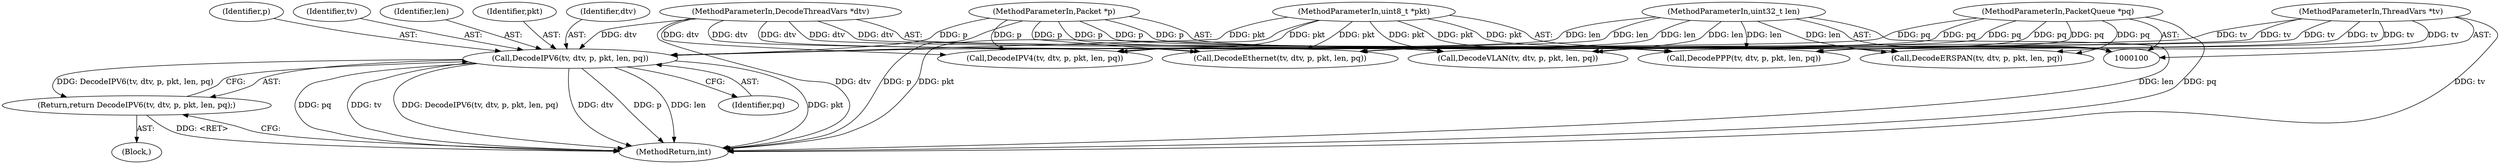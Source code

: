 digraph "0_suricata_11f3659f64a4e42e90cb3c09fcef66894205aefe_1@pointer" {
"1000133" [label="(Call,DecodeIPV6(tv, dtv, p, pkt, len, pq))"];
"1000101" [label="(MethodParameterIn,ThreadVars *tv)"];
"1000102" [label="(MethodParameterIn,DecodeThreadVars *dtv)"];
"1000103" [label="(MethodParameterIn,Packet *p)"];
"1000104" [label="(MethodParameterIn,uint8_t *pkt)"];
"1000105" [label="(MethodParameterIn,uint32_t len)"];
"1000106" [label="(MethodParameterIn,PacketQueue *pq)"];
"1000132" [label="(Return,return DecodeIPV6(tv, dtv, p, pkt, len, pq);)"];
"1000160" [label="(Call,DecodeERSPAN(tv, dtv, p, pkt, len, pq))"];
"1000138" [label="(Identifier,len)"];
"1000104" [label="(MethodParameterIn,uint8_t *pkt)"];
"1000151" [label="(Call,DecodeEthernet(tv, dtv, p, pkt, len, pq))"];
"1000114" [label="(Call,DecodePPP(tv, dtv, p, pkt, len, pq))"];
"1000132" [label="(Return,return DecodeIPV6(tv, dtv, p, pkt, len, pq);)"];
"1000106" [label="(MethodParameterIn,PacketQueue *pq)"];
"1000103" [label="(MethodParameterIn,Packet *p)"];
"1000105" [label="(MethodParameterIn,uint32_t len)"];
"1000101" [label="(MethodParameterIn,ThreadVars *tv)"];
"1000137" [label="(Identifier,pkt)"];
"1000135" [label="(Identifier,dtv)"];
"1000111" [label="(Block,)"];
"1000102" [label="(MethodParameterIn,DecodeThreadVars *dtv)"];
"1000174" [label="(MethodReturn,int)"];
"1000133" [label="(Call,DecodeIPV6(tv, dtv, p, pkt, len, pq))"];
"1000136" [label="(Identifier,p)"];
"1000142" [label="(Call,DecodeVLAN(tv, dtv, p, pkt, len, pq))"];
"1000139" [label="(Identifier,pq)"];
"1000123" [label="(Call,DecodeIPV4(tv, dtv, p, pkt, len, pq))"];
"1000134" [label="(Identifier,tv)"];
"1000133" -> "1000132"  [label="AST: "];
"1000133" -> "1000139"  [label="CFG: "];
"1000134" -> "1000133"  [label="AST: "];
"1000135" -> "1000133"  [label="AST: "];
"1000136" -> "1000133"  [label="AST: "];
"1000137" -> "1000133"  [label="AST: "];
"1000138" -> "1000133"  [label="AST: "];
"1000139" -> "1000133"  [label="AST: "];
"1000132" -> "1000133"  [label="CFG: "];
"1000133" -> "1000174"  [label="DDG: pq"];
"1000133" -> "1000174"  [label="DDG: tv"];
"1000133" -> "1000174"  [label="DDG: DecodeIPV6(tv, dtv, p, pkt, len, pq)"];
"1000133" -> "1000174"  [label="DDG: dtv"];
"1000133" -> "1000174"  [label="DDG: p"];
"1000133" -> "1000174"  [label="DDG: len"];
"1000133" -> "1000174"  [label="DDG: pkt"];
"1000133" -> "1000132"  [label="DDG: DecodeIPV6(tv, dtv, p, pkt, len, pq)"];
"1000101" -> "1000133"  [label="DDG: tv"];
"1000102" -> "1000133"  [label="DDG: dtv"];
"1000103" -> "1000133"  [label="DDG: p"];
"1000104" -> "1000133"  [label="DDG: pkt"];
"1000105" -> "1000133"  [label="DDG: len"];
"1000106" -> "1000133"  [label="DDG: pq"];
"1000101" -> "1000100"  [label="AST: "];
"1000101" -> "1000174"  [label="DDG: tv"];
"1000101" -> "1000114"  [label="DDG: tv"];
"1000101" -> "1000123"  [label="DDG: tv"];
"1000101" -> "1000142"  [label="DDG: tv"];
"1000101" -> "1000151"  [label="DDG: tv"];
"1000101" -> "1000160"  [label="DDG: tv"];
"1000102" -> "1000100"  [label="AST: "];
"1000102" -> "1000174"  [label="DDG: dtv"];
"1000102" -> "1000114"  [label="DDG: dtv"];
"1000102" -> "1000123"  [label="DDG: dtv"];
"1000102" -> "1000142"  [label="DDG: dtv"];
"1000102" -> "1000151"  [label="DDG: dtv"];
"1000102" -> "1000160"  [label="DDG: dtv"];
"1000103" -> "1000100"  [label="AST: "];
"1000103" -> "1000174"  [label="DDG: p"];
"1000103" -> "1000114"  [label="DDG: p"];
"1000103" -> "1000123"  [label="DDG: p"];
"1000103" -> "1000142"  [label="DDG: p"];
"1000103" -> "1000151"  [label="DDG: p"];
"1000103" -> "1000160"  [label="DDG: p"];
"1000104" -> "1000100"  [label="AST: "];
"1000104" -> "1000174"  [label="DDG: pkt"];
"1000104" -> "1000114"  [label="DDG: pkt"];
"1000104" -> "1000123"  [label="DDG: pkt"];
"1000104" -> "1000142"  [label="DDG: pkt"];
"1000104" -> "1000151"  [label="DDG: pkt"];
"1000104" -> "1000160"  [label="DDG: pkt"];
"1000105" -> "1000100"  [label="AST: "];
"1000105" -> "1000174"  [label="DDG: len"];
"1000105" -> "1000114"  [label="DDG: len"];
"1000105" -> "1000123"  [label="DDG: len"];
"1000105" -> "1000142"  [label="DDG: len"];
"1000105" -> "1000151"  [label="DDG: len"];
"1000105" -> "1000160"  [label="DDG: len"];
"1000106" -> "1000100"  [label="AST: "];
"1000106" -> "1000174"  [label="DDG: pq"];
"1000106" -> "1000114"  [label="DDG: pq"];
"1000106" -> "1000123"  [label="DDG: pq"];
"1000106" -> "1000142"  [label="DDG: pq"];
"1000106" -> "1000151"  [label="DDG: pq"];
"1000106" -> "1000160"  [label="DDG: pq"];
"1000132" -> "1000111"  [label="AST: "];
"1000174" -> "1000132"  [label="CFG: "];
"1000132" -> "1000174"  [label="DDG: <RET>"];
}
